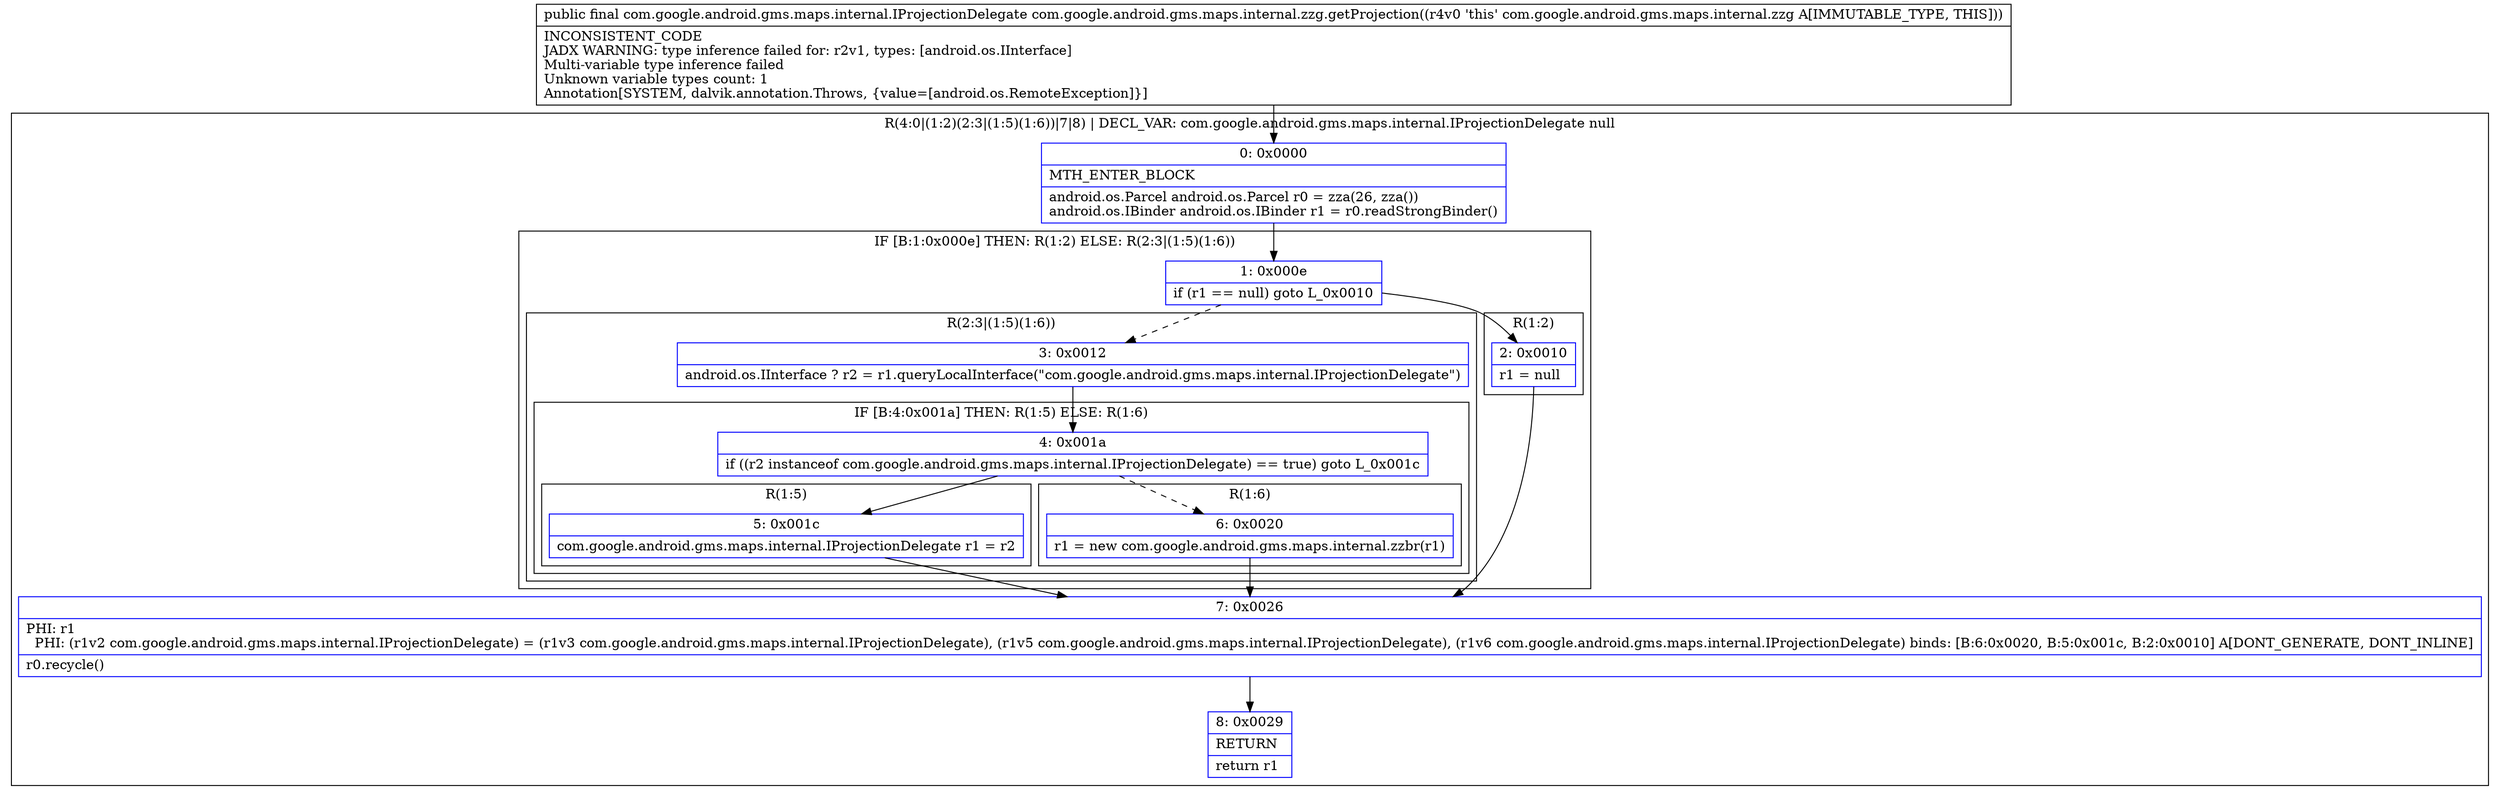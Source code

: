 digraph "CFG forcom.google.android.gms.maps.internal.zzg.getProjection()Lcom\/google\/android\/gms\/maps\/internal\/IProjectionDelegate;" {
subgraph cluster_Region_1286734422 {
label = "R(4:0|(1:2)(2:3|(1:5)(1:6))|7|8) | DECL_VAR: com.google.android.gms.maps.internal.IProjectionDelegate null\l";
node [shape=record,color=blue];
Node_0 [shape=record,label="{0\:\ 0x0000|MTH_ENTER_BLOCK\l|android.os.Parcel android.os.Parcel r0 = zza(26, zza())\landroid.os.IBinder android.os.IBinder r1 = r0.readStrongBinder()\l}"];
subgraph cluster_IfRegion_1283903044 {
label = "IF [B:1:0x000e] THEN: R(1:2) ELSE: R(2:3|(1:5)(1:6))";
node [shape=record,color=blue];
Node_1 [shape=record,label="{1\:\ 0x000e|if (r1 == null) goto L_0x0010\l}"];
subgraph cluster_Region_1398165930 {
label = "R(1:2)";
node [shape=record,color=blue];
Node_2 [shape=record,label="{2\:\ 0x0010|r1 = null\l}"];
}
subgraph cluster_Region_759252842 {
label = "R(2:3|(1:5)(1:6))";
node [shape=record,color=blue];
Node_3 [shape=record,label="{3\:\ 0x0012|android.os.IInterface ? r2 = r1.queryLocalInterface(\"com.google.android.gms.maps.internal.IProjectionDelegate\")\l}"];
subgraph cluster_IfRegion_1946887869 {
label = "IF [B:4:0x001a] THEN: R(1:5) ELSE: R(1:6)";
node [shape=record,color=blue];
Node_4 [shape=record,label="{4\:\ 0x001a|if ((r2 instanceof com.google.android.gms.maps.internal.IProjectionDelegate) == true) goto L_0x001c\l}"];
subgraph cluster_Region_702045755 {
label = "R(1:5)";
node [shape=record,color=blue];
Node_5 [shape=record,label="{5\:\ 0x001c|com.google.android.gms.maps.internal.IProjectionDelegate r1 = r2\l}"];
}
subgraph cluster_Region_1965314683 {
label = "R(1:6)";
node [shape=record,color=blue];
Node_6 [shape=record,label="{6\:\ 0x0020|r1 = new com.google.android.gms.maps.internal.zzbr(r1)\l}"];
}
}
}
}
Node_7 [shape=record,label="{7\:\ 0x0026|PHI: r1 \l  PHI: (r1v2 com.google.android.gms.maps.internal.IProjectionDelegate) = (r1v3 com.google.android.gms.maps.internal.IProjectionDelegate), (r1v5 com.google.android.gms.maps.internal.IProjectionDelegate), (r1v6 com.google.android.gms.maps.internal.IProjectionDelegate) binds: [B:6:0x0020, B:5:0x001c, B:2:0x0010] A[DONT_GENERATE, DONT_INLINE]\l|r0.recycle()\l}"];
Node_8 [shape=record,label="{8\:\ 0x0029|RETURN\l|return r1\l}"];
}
MethodNode[shape=record,label="{public final com.google.android.gms.maps.internal.IProjectionDelegate com.google.android.gms.maps.internal.zzg.getProjection((r4v0 'this' com.google.android.gms.maps.internal.zzg A[IMMUTABLE_TYPE, THIS]))  | INCONSISTENT_CODE\lJADX WARNING: type inference failed for: r2v1, types: [android.os.IInterface]\lMulti\-variable type inference failed\lUnknown variable types count: 1\lAnnotation[SYSTEM, dalvik.annotation.Throws, \{value=[android.os.RemoteException]\}]\l}"];
MethodNode -> Node_0;
Node_0 -> Node_1;
Node_1 -> Node_2;
Node_1 -> Node_3[style=dashed];
Node_2 -> Node_7;
Node_3 -> Node_4;
Node_4 -> Node_5;
Node_4 -> Node_6[style=dashed];
Node_5 -> Node_7;
Node_6 -> Node_7;
Node_7 -> Node_8;
}

